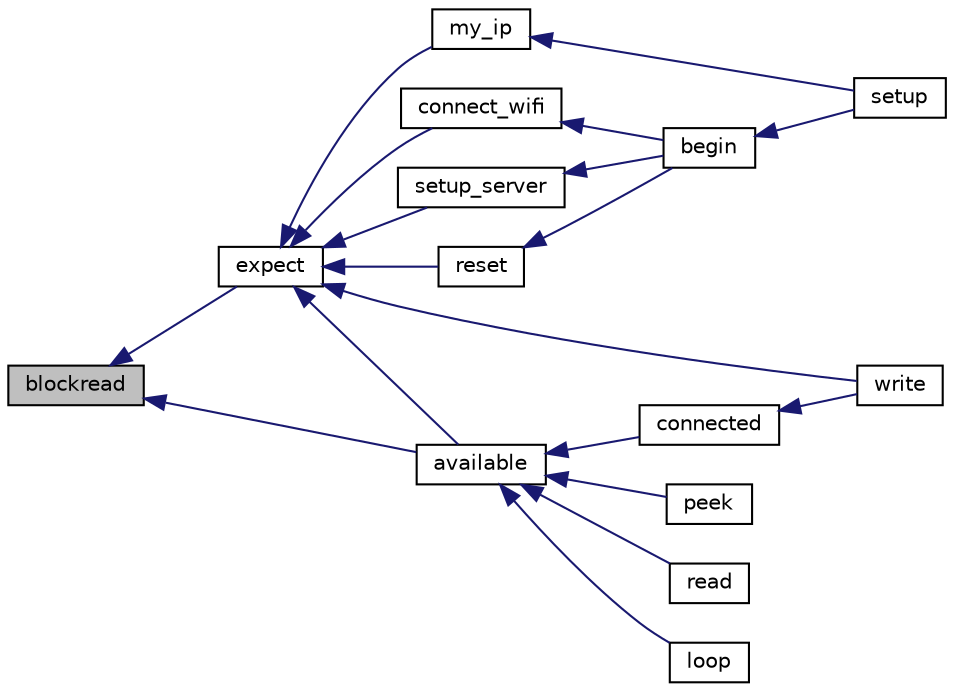 digraph "blockread"
{
  edge [fontname="Helvetica",fontsize="10",labelfontname="Helvetica",labelfontsize="10"];
  node [fontname="Helvetica",fontsize="10",shape=record];
  rankdir="LR";
  Node22 [label="blockread",height=0.2,width=0.4,color="black", fillcolor="grey75", style="filled", fontcolor="black"];
  Node22 -> Node23 [dir="back",color="midnightblue",fontsize="10",style="solid",fontname="Helvetica"];
  Node23 [label="expect",height=0.2,width=0.4,color="black", fillcolor="white", style="filled",URL="$class_esp_server.html#aff5ea67ab96af075223b2b836036ccf1"];
  Node23 -> Node24 [dir="back",color="midnightblue",fontsize="10",style="solid",fontname="Helvetica"];
  Node24 [label="reset",height=0.2,width=0.4,color="black", fillcolor="white", style="filled",URL="$class_esp_server.html#ad20897c5c8bd47f5d4005989bead0e55"];
  Node24 -> Node25 [dir="back",color="midnightblue",fontsize="10",style="solid",fontname="Helvetica"];
  Node25 [label="begin",height=0.2,width=0.4,color="black", fillcolor="white", style="filled",URL="$class_esp_server.html#a1d8682ca0934af03639311e23a71283f"];
  Node25 -> Node26 [dir="back",color="midnightblue",fontsize="10",style="solid",fontname="Helvetica"];
  Node26 [label="setup",height=0.2,width=0.4,color="black", fillcolor="white", style="filled",URL="$_arduino__kommentiert_8ino.html#a4fc01d736fe50cf5b977f755b675f11d"];
  Node23 -> Node27 [dir="back",color="midnightblue",fontsize="10",style="solid",fontname="Helvetica"];
  Node27 [label="connect_wifi",height=0.2,width=0.4,color="black", fillcolor="white", style="filled",URL="$class_esp_server.html#a504393c8aa6394b2d0631146425bf011"];
  Node27 -> Node25 [dir="back",color="midnightblue",fontsize="10",style="solid",fontname="Helvetica"];
  Node23 -> Node28 [dir="back",color="midnightblue",fontsize="10",style="solid",fontname="Helvetica"];
  Node28 [label="setup_server",height=0.2,width=0.4,color="black", fillcolor="white", style="filled",URL="$class_esp_server.html#a7968cc44a6c9fff24b9020e1714c49f8"];
  Node28 -> Node25 [dir="back",color="midnightblue",fontsize="10",style="solid",fontname="Helvetica"];
  Node23 -> Node29 [dir="back",color="midnightblue",fontsize="10",style="solid",fontname="Helvetica"];
  Node29 [label="my_ip",height=0.2,width=0.4,color="black", fillcolor="white", style="filled",URL="$class_esp_server.html#a01953c4cc039c37f94dc3e1057126abb"];
  Node29 -> Node26 [dir="back",color="midnightblue",fontsize="10",style="solid",fontname="Helvetica"];
  Node23 -> Node30 [dir="back",color="midnightblue",fontsize="10",style="solid",fontname="Helvetica"];
  Node30 [label="available",height=0.2,width=0.4,color="black", fillcolor="white", style="filled",URL="$class_esp_server.html#a4549a76725f2e4c013e4d57018366109"];
  Node30 -> Node31 [dir="back",color="midnightblue",fontsize="10",style="solid",fontname="Helvetica"];
  Node31 [label="loop",height=0.2,width=0.4,color="black", fillcolor="white", style="filled",URL="$_arduino__kommentiert_8ino.html#afe461d27b9c48d5921c00d521181f12f"];
  Node30 -> Node32 [dir="back",color="midnightblue",fontsize="10",style="solid",fontname="Helvetica"];
  Node32 [label="connected",height=0.2,width=0.4,color="black", fillcolor="white", style="filled",URL="$class_esp_server.html#a59fc494d53391b27e2fd75cb750690d9"];
  Node32 -> Node33 [dir="back",color="midnightblue",fontsize="10",style="solid",fontname="Helvetica"];
  Node33 [label="write",height=0.2,width=0.4,color="black", fillcolor="white", style="filled",URL="$class_esp_server.html#a7c66fc8d559f4956d4ccea196299bca7"];
  Node30 -> Node34 [dir="back",color="midnightblue",fontsize="10",style="solid",fontname="Helvetica"];
  Node34 [label="peek",height=0.2,width=0.4,color="black", fillcolor="white", style="filled",URL="$class_esp_server.html#a9040fa1d479d71edf3a826f4691c35c4"];
  Node30 -> Node35 [dir="back",color="midnightblue",fontsize="10",style="solid",fontname="Helvetica"];
  Node35 [label="read",height=0.2,width=0.4,color="black", fillcolor="white", style="filled",URL="$class_esp_server.html#aaab5dab5b969a87f538242e524431637"];
  Node23 -> Node33 [dir="back",color="midnightblue",fontsize="10",style="solid",fontname="Helvetica"];
  Node22 -> Node30 [dir="back",color="midnightblue",fontsize="10",style="solid",fontname="Helvetica"];
}
